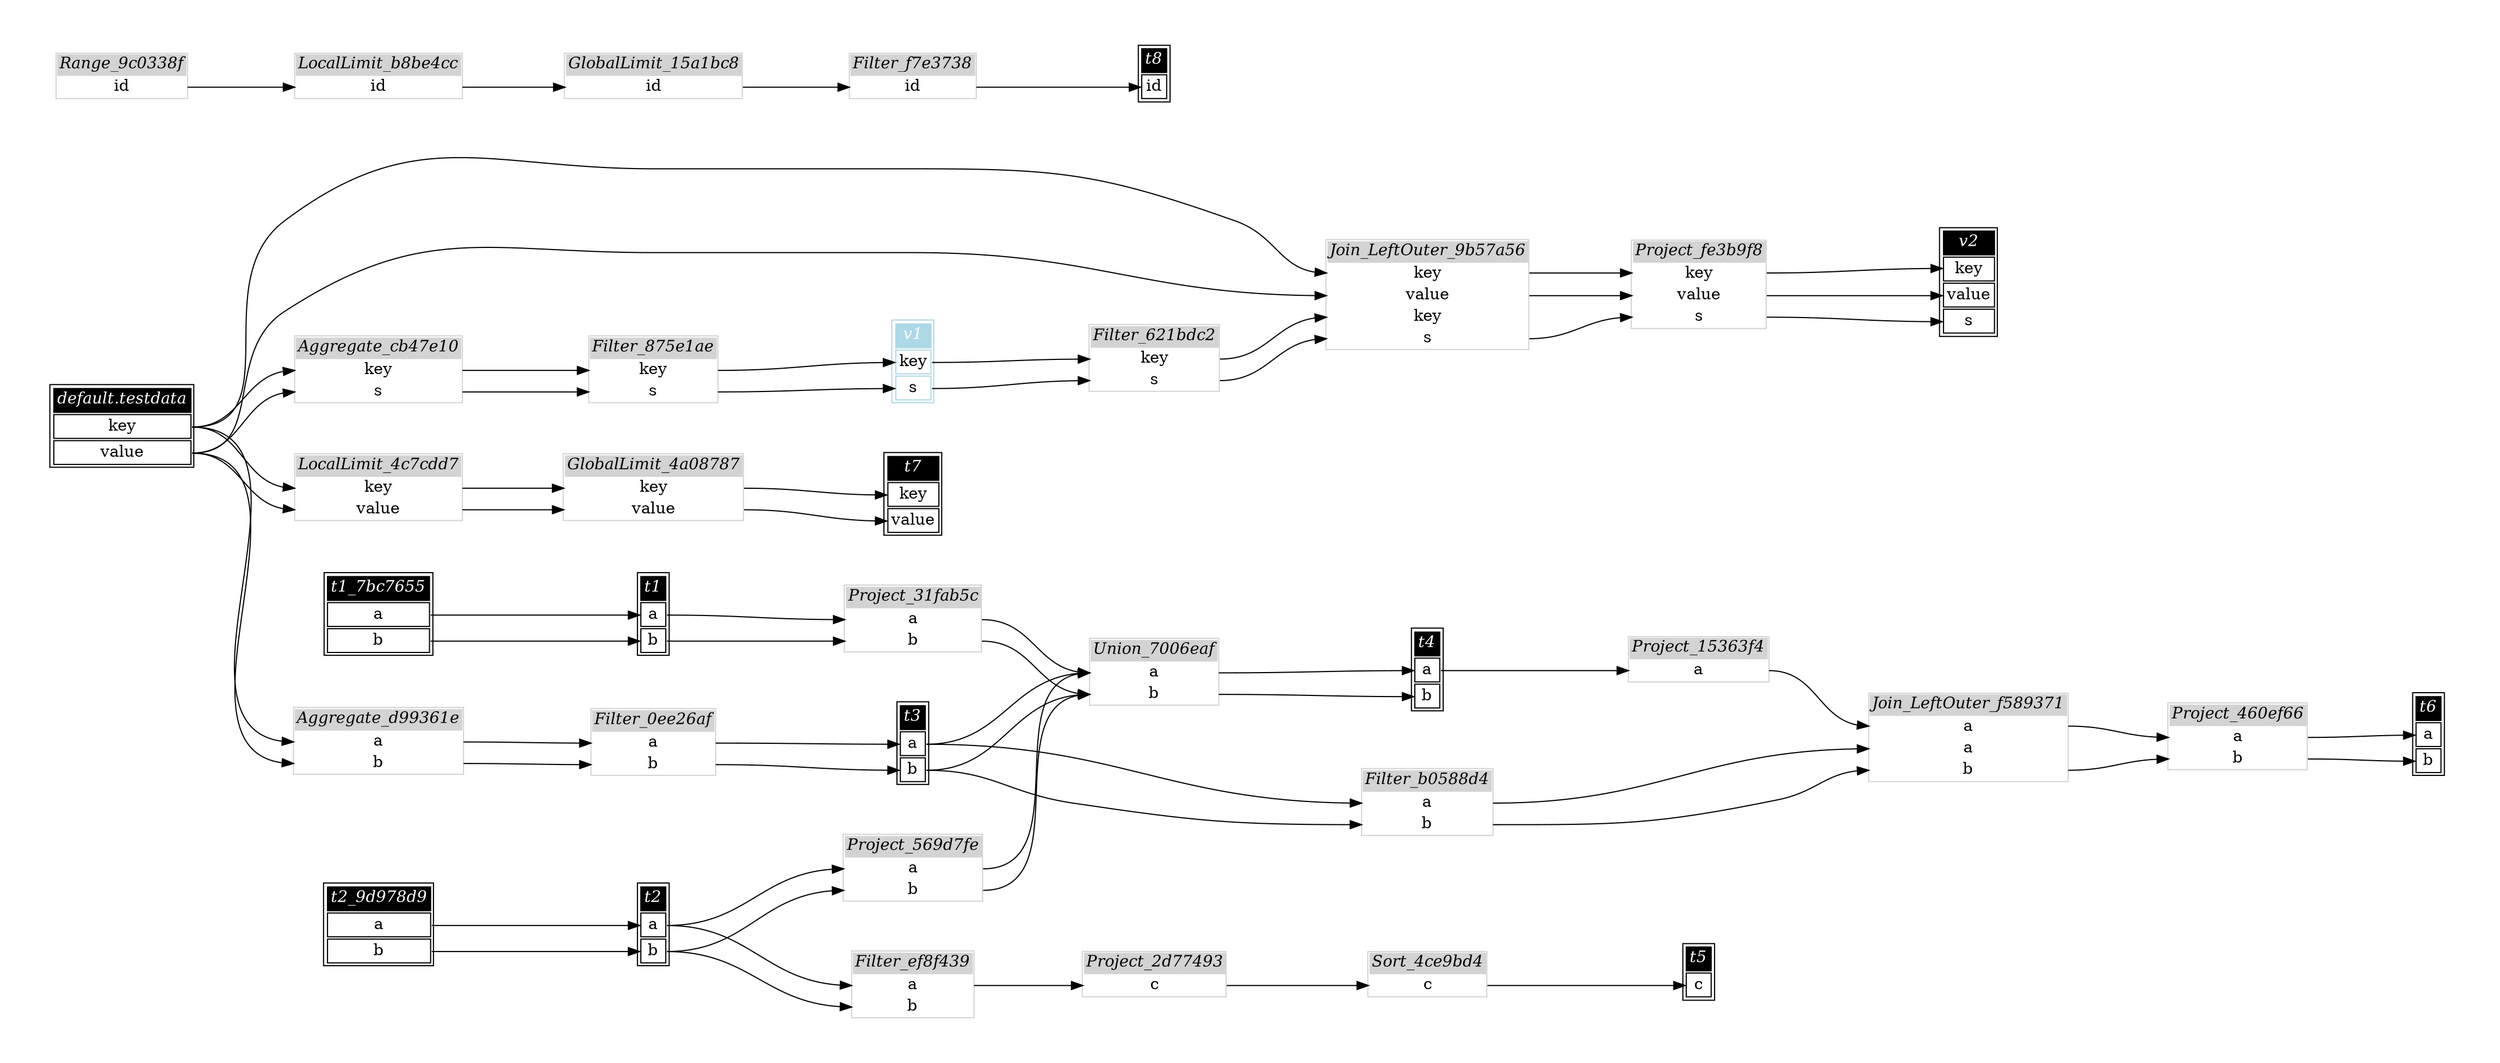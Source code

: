 // Automatically generated by SQLFlowTestSuite


digraph {
  graph [pad="0.5" nodesep="0.5" ranksep="1" fontname="Helvetica" rankdir=LR];
  node [shape=plaintext]

  
"Aggregate_cb47e10" [label=<
<table color="lightgray" border="1" cellborder="0" cellspacing="0">
  <tr><td bgcolor="lightgray" port="nodeName"><i>Aggregate_cb47e10</i></td></tr>
  <tr><td port="0">key</td></tr>
<tr><td port="1">s</td></tr>
</table>>];
     

"Aggregate_d99361e" [label=<
<table color="lightgray" border="1" cellborder="0" cellspacing="0">
  <tr><td bgcolor="lightgray" port="nodeName"><i>Aggregate_d99361e</i></td></tr>
  <tr><td port="0">a</td></tr>
<tr><td port="1">b</td></tr>
</table>>];
     

"Filter_0ee26af" [label=<
<table color="lightgray" border="1" cellborder="0" cellspacing="0">
  <tr><td bgcolor="lightgray" port="nodeName"><i>Filter_0ee26af</i></td></tr>
  <tr><td port="0">a</td></tr>
<tr><td port="1">b</td></tr>
</table>>];
     

"Filter_621bdc2" [label=<
<table color="lightgray" border="1" cellborder="0" cellspacing="0">
  <tr><td bgcolor="lightgray" port="nodeName"><i>Filter_621bdc2</i></td></tr>
  <tr><td port="0">key</td></tr>
<tr><td port="1">s</td></tr>
</table>>];
     

"Filter_875e1ae" [label=<
<table color="lightgray" border="1" cellborder="0" cellspacing="0">
  <tr><td bgcolor="lightgray" port="nodeName"><i>Filter_875e1ae</i></td></tr>
  <tr><td port="0">key</td></tr>
<tr><td port="1">s</td></tr>
</table>>];
     

"Filter_b0588d4" [label=<
<table color="lightgray" border="1" cellborder="0" cellspacing="0">
  <tr><td bgcolor="lightgray" port="nodeName"><i>Filter_b0588d4</i></td></tr>
  <tr><td port="0">a</td></tr>
<tr><td port="1">b</td></tr>
</table>>];
     

"Filter_ef8f439" [label=<
<table color="lightgray" border="1" cellborder="0" cellspacing="0">
  <tr><td bgcolor="lightgray" port="nodeName"><i>Filter_ef8f439</i></td></tr>
  <tr><td port="0">a</td></tr>
<tr><td port="1">b</td></tr>
</table>>];
     

"Filter_f7e3738" [label=<
<table color="lightgray" border="1" cellborder="0" cellspacing="0">
  <tr><td bgcolor="lightgray" port="nodeName"><i>Filter_f7e3738</i></td></tr>
  <tr><td port="0">id</td></tr>
</table>>];
     

"GlobalLimit_15a1bc8" [label=<
<table color="lightgray" border="1" cellborder="0" cellspacing="0">
  <tr><td bgcolor="lightgray" port="nodeName"><i>GlobalLimit_15a1bc8</i></td></tr>
  <tr><td port="0">id</td></tr>
</table>>];
     

"GlobalLimit_4a08787" [label=<
<table color="lightgray" border="1" cellborder="0" cellspacing="0">
  <tr><td bgcolor="lightgray" port="nodeName"><i>GlobalLimit_4a08787</i></td></tr>
  <tr><td port="0">key</td></tr>
<tr><td port="1">value</td></tr>
</table>>];
     

"Join_LeftOuter_9b57a56" [label=<
<table color="lightgray" border="1" cellborder="0" cellspacing="0">
  <tr><td bgcolor="lightgray" port="nodeName"><i>Join_LeftOuter_9b57a56</i></td></tr>
  <tr><td port="0">key</td></tr>
<tr><td port="1">value</td></tr>
<tr><td port="2">key</td></tr>
<tr><td port="3">s</td></tr>
</table>>];
     

"Join_LeftOuter_f589371" [label=<
<table color="lightgray" border="1" cellborder="0" cellspacing="0">
  <tr><td bgcolor="lightgray" port="nodeName"><i>Join_LeftOuter_f589371</i></td></tr>
  <tr><td port="0">a</td></tr>
<tr><td port="1">a</td></tr>
<tr><td port="2">b</td></tr>
</table>>];
     

"LocalLimit_4c7cdd7" [label=<
<table color="lightgray" border="1" cellborder="0" cellspacing="0">
  <tr><td bgcolor="lightgray" port="nodeName"><i>LocalLimit_4c7cdd7</i></td></tr>
  <tr><td port="0">key</td></tr>
<tr><td port="1">value</td></tr>
</table>>];
     

"LocalLimit_b8be4cc" [label=<
<table color="lightgray" border="1" cellborder="0" cellspacing="0">
  <tr><td bgcolor="lightgray" port="nodeName"><i>LocalLimit_b8be4cc</i></td></tr>
  <tr><td port="0">id</td></tr>
</table>>];
     

"Project_15363f4" [label=<
<table color="lightgray" border="1" cellborder="0" cellspacing="0">
  <tr><td bgcolor="lightgray" port="nodeName"><i>Project_15363f4</i></td></tr>
  <tr><td port="0">a</td></tr>
</table>>];
     

"Project_2d77493" [label=<
<table color="lightgray" border="1" cellborder="0" cellspacing="0">
  <tr><td bgcolor="lightgray" port="nodeName"><i>Project_2d77493</i></td></tr>
  <tr><td port="0">c</td></tr>
</table>>];
     

"Project_31fab5c" [label=<
<table color="lightgray" border="1" cellborder="0" cellspacing="0">
  <tr><td bgcolor="lightgray" port="nodeName"><i>Project_31fab5c</i></td></tr>
  <tr><td port="0">a</td></tr>
<tr><td port="1">b</td></tr>
</table>>];
     

"Project_460ef66" [label=<
<table color="lightgray" border="1" cellborder="0" cellspacing="0">
  <tr><td bgcolor="lightgray" port="nodeName"><i>Project_460ef66</i></td></tr>
  <tr><td port="0">a</td></tr>
<tr><td port="1">b</td></tr>
</table>>];
     

"Project_569d7fe" [label=<
<table color="lightgray" border="1" cellborder="0" cellspacing="0">
  <tr><td bgcolor="lightgray" port="nodeName"><i>Project_569d7fe</i></td></tr>
  <tr><td port="0">a</td></tr>
<tr><td port="1">b</td></tr>
</table>>];
     

"Project_fe3b9f8" [label=<
<table color="lightgray" border="1" cellborder="0" cellspacing="0">
  <tr><td bgcolor="lightgray" port="nodeName"><i>Project_fe3b9f8</i></td></tr>
  <tr><td port="0">key</td></tr>
<tr><td port="1">value</td></tr>
<tr><td port="2">s</td></tr>
</table>>];
     

"Range_9c0338f" [label=<
<table color="lightgray" border="1" cellborder="0" cellspacing="0">
  <tr><td bgcolor="lightgray" port="nodeName"><i>Range_9c0338f</i></td></tr>
  <tr><td port="0">id</td></tr>
</table>>];
     

"Sort_4ce9bd4" [label=<
<table color="lightgray" border="1" cellborder="0" cellspacing="0">
  <tr><td bgcolor="lightgray" port="nodeName"><i>Sort_4ce9bd4</i></td></tr>
  <tr><td port="0">c</td></tr>
</table>>];
     

"Union_7006eaf" [label=<
<table color="lightgray" border="1" cellborder="0" cellspacing="0">
  <tr><td bgcolor="lightgray" port="nodeName"><i>Union_7006eaf</i></td></tr>
  <tr><td port="0">a</td></tr>
<tr><td port="1">b</td></tr>
</table>>];
     

"default.testdata" [color="black" label=<
<table>
  <tr><td bgcolor="black" port="nodeName"><i><font color="white">default.testdata</font></i></td></tr>
  <tr><td port="0">key</td></tr>
<tr><td port="1">value</td></tr>
</table>>];
     

"t1" [color="black" label=<
<table>
  <tr><td bgcolor="black" port="nodeName"><i><font color="white">t1</font></i></td></tr>
  <tr><td port="0">a</td></tr>
<tr><td port="1">b</td></tr>
</table>>];
     

"t1_7bc7655" [color="black" label=<
<table>
  <tr><td bgcolor="black" port="nodeName"><i><font color="white">t1_7bc7655</font></i></td></tr>
  <tr><td port="0">a</td></tr>
<tr><td port="1">b</td></tr>
</table>>];
     

"t2" [color="black" label=<
<table>
  <tr><td bgcolor="black" port="nodeName"><i><font color="white">t2</font></i></td></tr>
  <tr><td port="0">a</td></tr>
<tr><td port="1">b</td></tr>
</table>>];
     

"t2_9d978d9" [color="black" label=<
<table>
  <tr><td bgcolor="black" port="nodeName"><i><font color="white">t2_9d978d9</font></i></td></tr>
  <tr><td port="0">a</td></tr>
<tr><td port="1">b</td></tr>
</table>>];
     

"t3" [color="black" label=<
<table>
  <tr><td bgcolor="black" port="nodeName"><i><font color="white">t3</font></i></td></tr>
  <tr><td port="0">a</td></tr>
<tr><td port="1">b</td></tr>
</table>>];
     

"t4" [color="black" label=<
<table>
  <tr><td bgcolor="black" port="nodeName"><i><font color="white">t4</font></i></td></tr>
  <tr><td port="0">a</td></tr>
<tr><td port="1">b</td></tr>
</table>>];
     

"t5" [color="black" label=<
<table>
  <tr><td bgcolor="black" port="nodeName"><i><font color="white">t5</font></i></td></tr>
  <tr><td port="0">c</td></tr>
</table>>];
     

"t6" [color="black" label=<
<table>
  <tr><td bgcolor="black" port="nodeName"><i><font color="white">t6</font></i></td></tr>
  <tr><td port="0">a</td></tr>
<tr><td port="1">b</td></tr>
</table>>];
     

"t7" [color="black" label=<
<table>
  <tr><td bgcolor="black" port="nodeName"><i><font color="white">t7</font></i></td></tr>
  <tr><td port="0">key</td></tr>
<tr><td port="1">value</td></tr>
</table>>];
     

"t8" [color="black" label=<
<table>
  <tr><td bgcolor="black" port="nodeName"><i><font color="white">t8</font></i></td></tr>
  <tr><td port="0">id</td></tr>
</table>>];
     

"v1" [color="lightblue" label=<
<table>
  <tr><td bgcolor="lightblue" port="nodeName"><i><font color="white">v1</font></i></td></tr>
  <tr><td port="0">key</td></tr>
<tr><td port="1">s</td></tr>
</table>>];
     

"v2" [color="black" label=<
<table>
  <tr><td bgcolor="black" port="nodeName"><i><font color="white">v2</font></i></td></tr>
  <tr><td port="0">key</td></tr>
<tr><td port="1">value</td></tr>
<tr><td port="2">s</td></tr>
</table>>];
     
  "Aggregate_cb47e10":0 -> "Filter_875e1ae":0;
"Aggregate_cb47e10":1 -> "Filter_875e1ae":1;
"Aggregate_d99361e":0 -> "Filter_0ee26af":0;
"Aggregate_d99361e":1 -> "Filter_0ee26af":1;
"Filter_0ee26af":0 -> "t3":0;
"Filter_0ee26af":1 -> "t3":1;
"Filter_621bdc2":0 -> "Join_LeftOuter_9b57a56":2;
"Filter_621bdc2":1 -> "Join_LeftOuter_9b57a56":3;
"Filter_875e1ae":0 -> "v1":0;
"Filter_875e1ae":1 -> "v1":1;
"Filter_b0588d4":0 -> "Join_LeftOuter_f589371":1;
"Filter_b0588d4":1 -> "Join_LeftOuter_f589371":2;
"Filter_ef8f439":0 -> "Project_2d77493":0;
"Filter_f7e3738":0 -> "t8":0;
"GlobalLimit_15a1bc8":0 -> "Filter_f7e3738":0;
"GlobalLimit_4a08787":0 -> "t7":0;
"GlobalLimit_4a08787":1 -> "t7":1;
"Join_LeftOuter_9b57a56":0 -> "Project_fe3b9f8":0;
"Join_LeftOuter_9b57a56":1 -> "Project_fe3b9f8":1;
"Join_LeftOuter_9b57a56":3 -> "Project_fe3b9f8":2;
"Join_LeftOuter_f589371":0 -> "Project_460ef66":0;
"Join_LeftOuter_f589371":2 -> "Project_460ef66":1;
"LocalLimit_4c7cdd7":0 -> "GlobalLimit_4a08787":0;
"LocalLimit_4c7cdd7":1 -> "GlobalLimit_4a08787":1;
"LocalLimit_b8be4cc":0 -> "GlobalLimit_15a1bc8":0;
"Project_15363f4":0 -> "Join_LeftOuter_f589371":0;
"Project_2d77493":0 -> "Sort_4ce9bd4":0;
"Project_31fab5c":0 -> "Union_7006eaf":0;
"Project_31fab5c":1 -> "Union_7006eaf":1;
"Project_460ef66":0 -> "t6":0;
"Project_460ef66":1 -> "t6":1;
"Project_569d7fe":0 -> "Union_7006eaf":0;
"Project_569d7fe":1 -> "Union_7006eaf":1;
"Project_fe3b9f8":0 -> "v2":0;
"Project_fe3b9f8":1 -> "v2":1;
"Project_fe3b9f8":2 -> "v2":2;
"Range_9c0338f":0 -> "LocalLimit_b8be4cc":0;
"Sort_4ce9bd4":0 -> "t5":0;
"Union_7006eaf":0 -> "t4":0;
"Union_7006eaf":1 -> "t4":1;
"default.testdata":0 -> "Aggregate_cb47e10":0;
"default.testdata":0 -> "Aggregate_d99361e":0;
"default.testdata":0 -> "Join_LeftOuter_9b57a56":0;
"default.testdata":0 -> "LocalLimit_4c7cdd7":0;
"default.testdata":1 -> "Aggregate_cb47e10":1;
"default.testdata":1 -> "Aggregate_d99361e":1;
"default.testdata":1 -> "Join_LeftOuter_9b57a56":1;
"default.testdata":1 -> "LocalLimit_4c7cdd7":1;
"t1":0 -> "Project_31fab5c":0;
"t1":1 -> "Project_31fab5c":1;
"t1_7bc7655":0 -> "t1":0;
"t1_7bc7655":1 -> "t1":1;
"t2":0 -> "Filter_ef8f439":0;
"t2":0 -> "Project_569d7fe":0;
"t2":1 -> "Filter_ef8f439":1;
"t2":1 -> "Project_569d7fe":1;
"t2_9d978d9":0 -> "t2":0;
"t2_9d978d9":1 -> "t2":1;
"t3":0 -> "Filter_b0588d4":0;
"t3":0 -> "Union_7006eaf":0;
"t3":1 -> "Filter_b0588d4":1;
"t3":1 -> "Union_7006eaf":1;
"t4":0 -> "Project_15363f4":0;
"v1":0 -> "Filter_621bdc2":0;
"v1":1 -> "Filter_621bdc2":1;
}
       